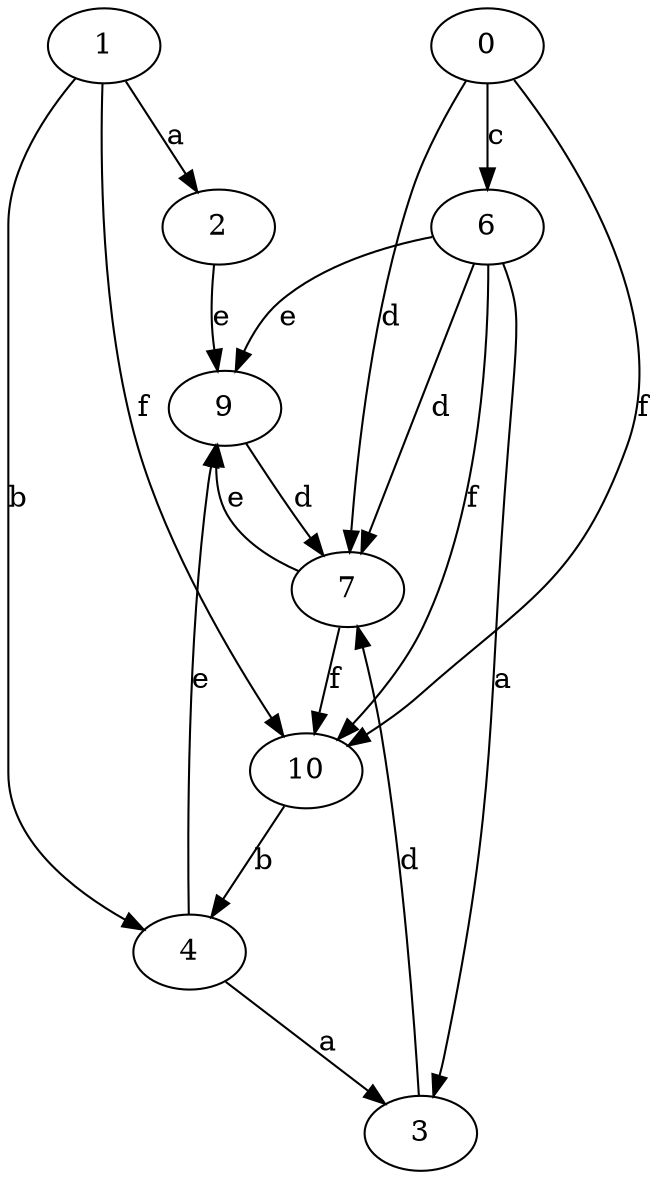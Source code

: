 strict digraph  {
1;
2;
3;
4;
0;
6;
7;
9;
10;
1 -> 2  [label=a];
1 -> 4  [label=b];
1 -> 10  [label=f];
2 -> 9  [label=e];
3 -> 7  [label=d];
4 -> 3  [label=a];
4 -> 9  [label=e];
0 -> 6  [label=c];
0 -> 7  [label=d];
0 -> 10  [label=f];
6 -> 3  [label=a];
6 -> 7  [label=d];
6 -> 9  [label=e];
6 -> 10  [label=f];
7 -> 9  [label=e];
7 -> 10  [label=f];
9 -> 7  [label=d];
10 -> 4  [label=b];
}
